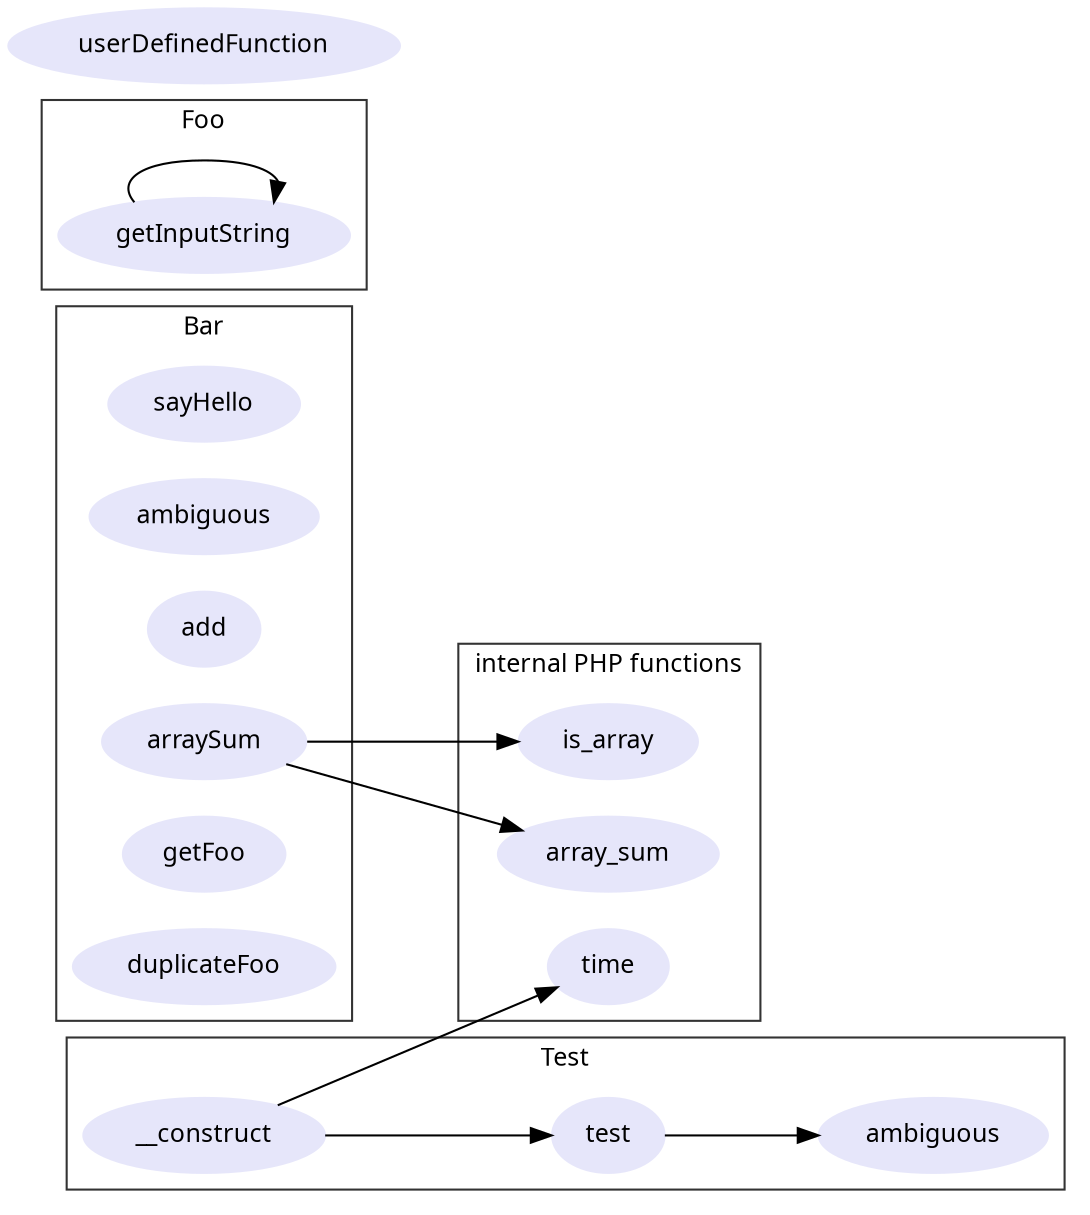 digraph G {
	graph [fontname=Verdana, fontsize=12, rankdir=LR];
	node [label="\N"];
	graph [bb="0,0,527,594"];
	subgraph cluster_Bar {
		graph [label=Bar,
			color=gray20,
			lp="95,472",
			bb="24,138,166,484"];
		"Bar::sayHello()" [label=sayHello, fontname=Verdana, fontsize=12, style=filled, color=lavender, shape=ellipse, pos="95,434", width="1.28", height="0.50"];
		"Bar::ambiguous()" [label=ambiguous, fontname=Verdana, fontsize=12, style=filled, color=lavender, shape=ellipse, pos="95,380", width="1.53", height="0.50"];
		"Bar::add($x, $y)" [label=add, fontname=Verdana, fontsize=12, style=filled, color=lavender, shape=ellipse, pos="95,326", width="0.75", height="0.50"];
		"Bar::arraySum($array)" [label=arraySum, fontname=Verdana, fontsize=12, style=filled, color=lavender, shape=ellipse, pos="95,272", width="1.36", height="0.50"];
		"Bar::getFoo()" [label=getFoo, fontname=Verdana, fontsize=12, style=filled, color=lavender, shape=ellipse, pos="95,218", width="1.08", height="0.50"];
		"Bar::duplicateFoo($inputFoo)" [label=duplicateFoo, fontname=Verdana, fontsize=12, style=filled, color=lavender, shape=ellipse, pos="95,164", width="1.75", height="0.50"];
	}
	subgraph "cluster_internal PHP functions" {
		graph [label="internal PHP functions",
			color=gray20,
			lp="295,310",
			bb="218,138,371,322"];
		"is_array()" [label=is_array, fontname=Verdana, fontsize=12, style=filled, color=lavender, shape=ellipse, pos="294,272", width="1.19", height="0.50"];
		"array_sum()" [label=array_sum, fontname=Verdana, fontsize=12, style=filled, color=lavender, shape=ellipse, pos="294,218", width="1.47", height="0.50"];
		"time()" [label=time, fontname=Verdana, fontsize=12, style=filled, color=lavender, shape=ellipse, pos="294,164", width="0.81", height="0.50"];
	}
	subgraph cluster_Foo {
		graph [label=Foo,
			color=gray20,
			lp="95,574",
			bb="16,492,174,586"];
		"Foo::getInputString()" [label=getInputString, fontname=Verdana, fontsize=12, style=filled, color=lavender, shape=ellipse, pos="95,518", width="1.94", height="0.50"];
		"Foo::getInputString()" -> "Foo::getInputString()" [pos="e,129,534 61,534 52,544 64,554 95,554 115,554 128,550 131,544"];
	}
	subgraph cluster_Test {
		graph [label=Test,
			color=gray20,
			lp="274,118",
			bb="28,54,519,130"];
		"Test::__construct()" [label=__construct, fontname=Verdana, fontsize=12, style=filled, color=lavender, shape=ellipse, pos="95,80", width="1.61", height="0.50"];
		"Test::test($nix, $ar, &$ref, $std, $na, $opt, $def)" [label=test, fontname=Verdana, fontsize=12, style=filled, color=lavender, shape=ellipse, pos="294,80", width="0.75", height="0.50"];
		"Test::ambiguous()" [label=ambiguous, fontname=Verdana, fontsize=12, style=filled, color=lavender, shape=ellipse, pos="455,80", width="1.53", height="0.50"];
		"Test::__construct()" -> "Test::test($nix, $ar, &$ref, $std, $na, $opt, $def)" [pos="e,266,80 154,80 187,80 227,80 256,80"];
		"Test::test($nix, $ar, &$ref, $std, $na, $opt, $def)" -> "Test::ambiguous()" [pos="e,399,80 322,80 340,80 365,80 389,80"];
	}
	"userDefinedFunction($nix, $ar, &$ref, $std, $na, $opt, $def)" [label=userDefinedFunction, fontname=Verdana, fontsize=12, style=filled, color=lavender, shape=ellipse, pos="95,26", width="2.61", height="0.50"];
	"Bar::arraySum($array)" -> "is_array()" [pos="e,250,272 144,272 174,272 210,272 240,272"];
	"Bar::arraySum($array)" -> "array_sum()" [pos="e,252,229 135,261 166,253 208,241 242,232"];
	"Test::__construct()" -> "time()" [pos="e,269,154 128,95 152,106 187,122 218,134 232,140 246,145 259,150"];
}
